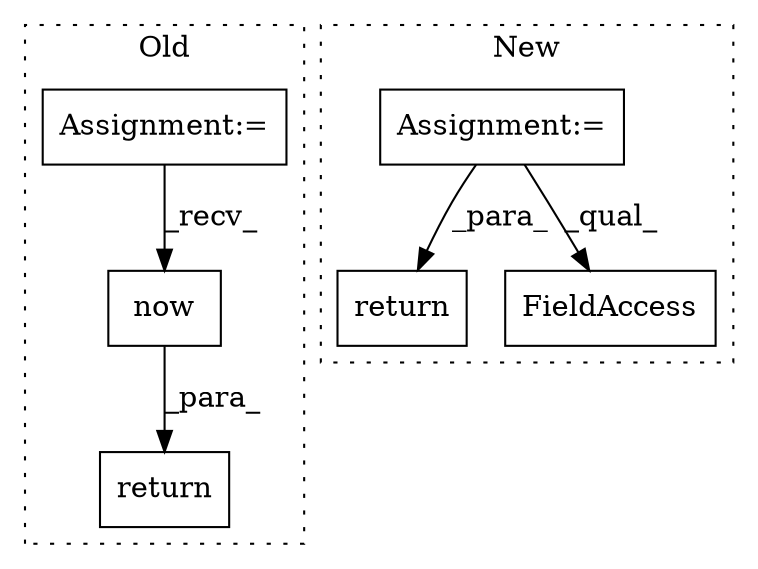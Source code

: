 digraph G {
subgraph cluster0 {
1 [label="now" a="32" s="5033" l="5" shape="box"];
3 [label="Assignment:=" a="7" s="5003" l="8" shape="box"];
4 [label="return" a="41" s="5017" l="7" shape="box"];
label = "Old";
style="dotted";
}
subgraph cluster1 {
2 [label="return" a="41" s="5376" l="7" shape="box"];
5 [label="Assignment:=" a="7" s="5362" l="8" shape="box"];
6 [label="FieldAccess" a="22" s="5383" l="21" shape="box"];
label = "New";
style="dotted";
}
1 -> 4 [label="_para_"];
3 -> 1 [label="_recv_"];
5 -> 2 [label="_para_"];
5 -> 6 [label="_qual_"];
}
